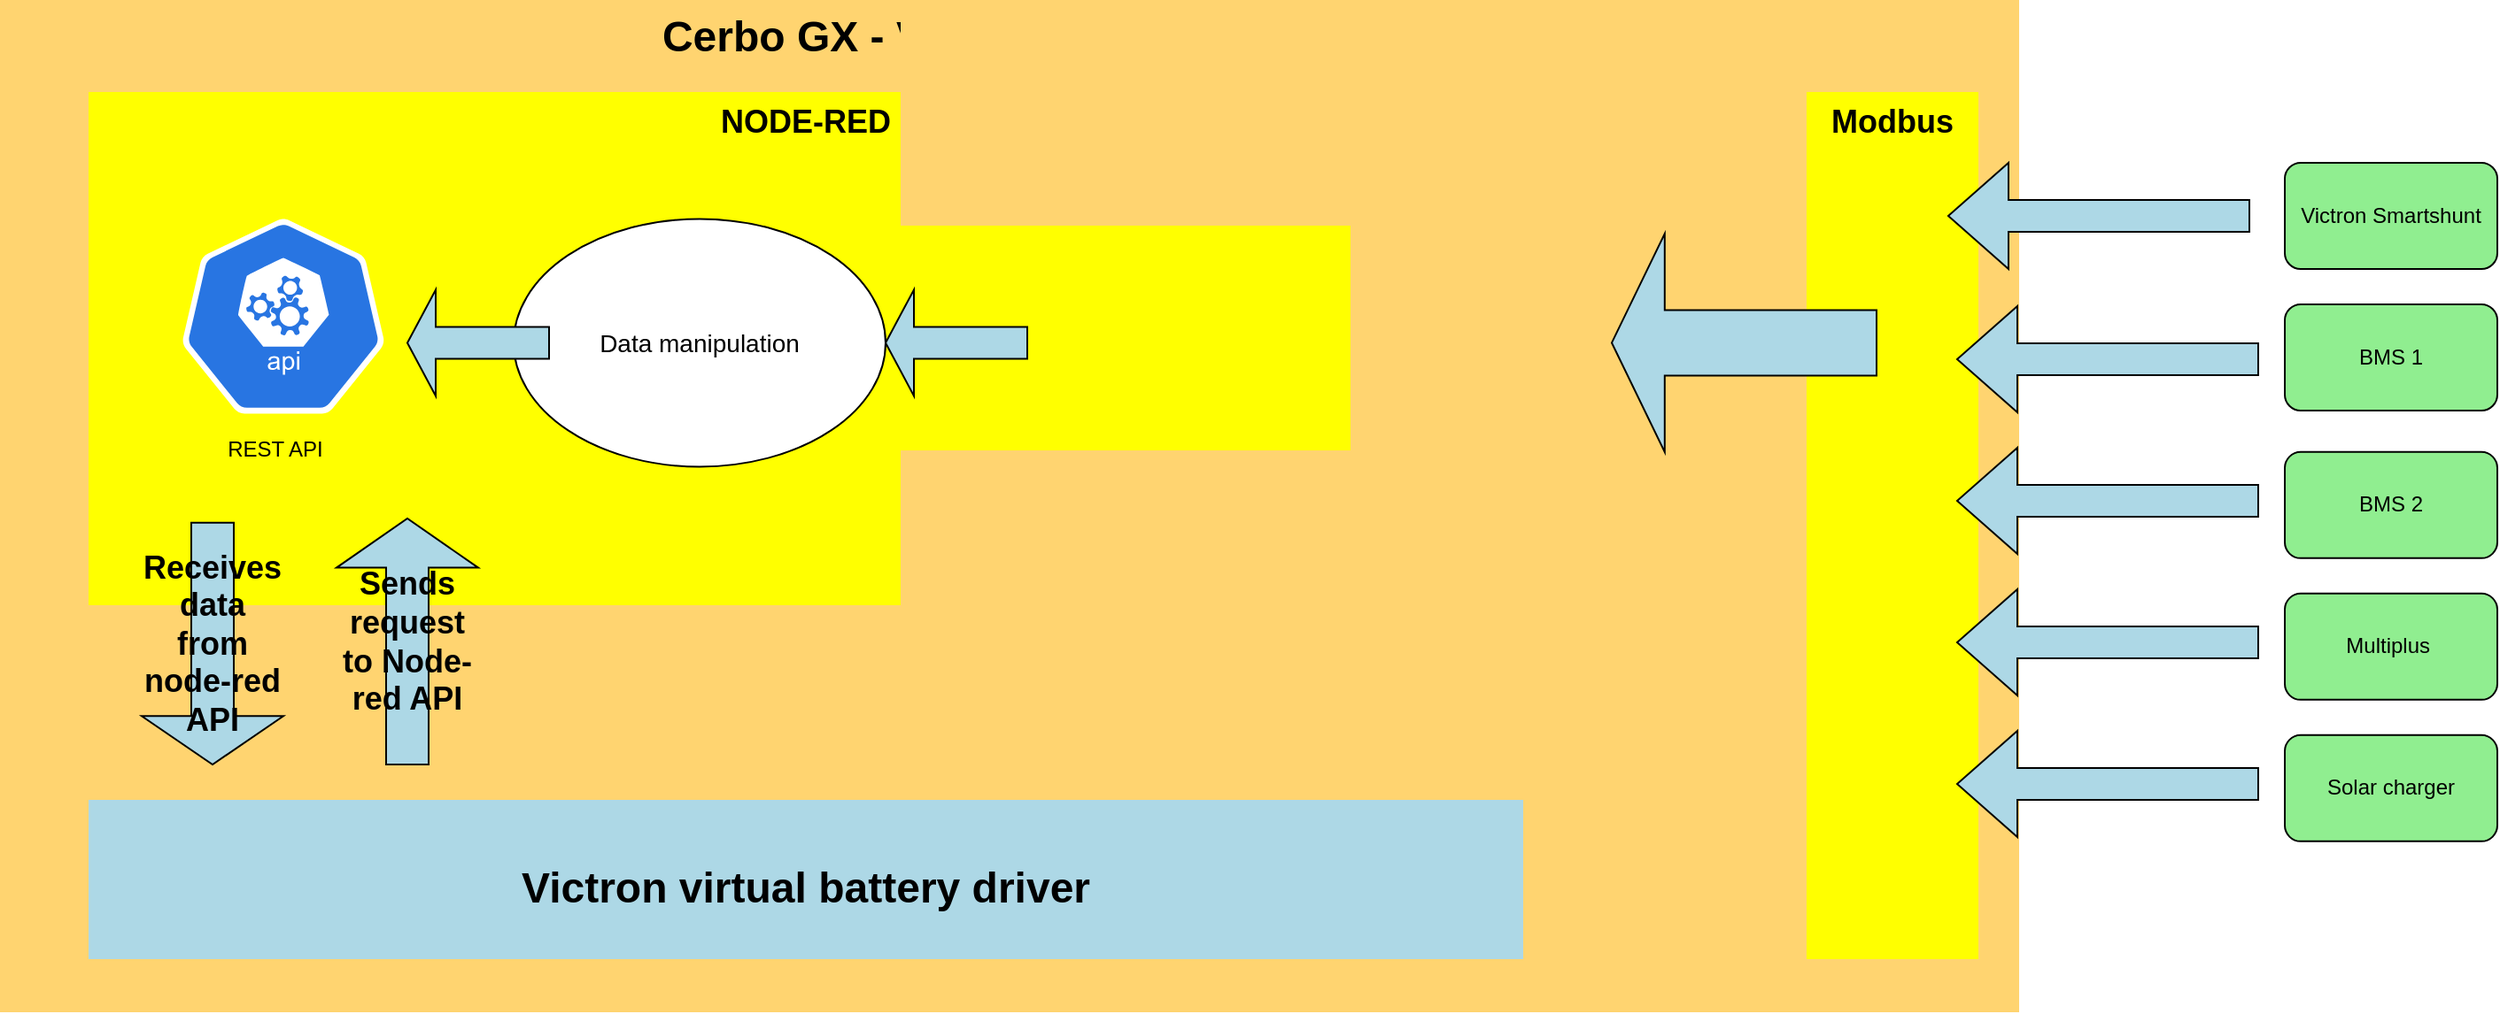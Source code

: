 <mxfile version="20.0.1" type="device"><diagram name="Page-1" id="e3a06f82-3646-2815-327d-82caf3d4e204"><mxGraphModel dx="3831.5" dy="1035" grid="1" gridSize="10" guides="1" tooltips="1" connect="1" arrows="1" fold="1" page="1" pageScale="1.5" pageWidth="1169" pageHeight="826" background="none" math="0" shadow="0"><root><mxCell id="0" style=";html=1;"/><mxCell id="1" style=";html=1;" parent="0"/><mxCell id="6a7d8f32e03d9370-57" value="&lt;font style=&quot;font-size: 24px;&quot;&gt;&lt;b&gt;Cerbo GX - Venus OS Large image&lt;/b&gt;&lt;/font&gt;" style="whiteSpace=wrap;html=1;fillColor=#FFD470;gradientColor=none;fontSize=14;strokeColor=none;verticalAlign=top;" parent="1" vertex="1"><mxGeometry x="-20" y="98" width="1140" height="572" as="geometry"/></mxCell><mxCell id="b4ZLZ5prfcN9Wpe3Iwp1-5" value="&lt;b&gt;&lt;font style=&quot;font-size: 18px;&quot;&gt;NODE-RED&lt;/font&gt;&lt;/b&gt;" style="whiteSpace=wrap;html=1;fillColor=yellow;gradientColor=none;fontSize=14;strokeColor=none;verticalAlign=top;" vertex="1" parent="1"><mxGeometry x="30" y="150" width="810" height="290" as="geometry"/></mxCell><mxCell id="b4ZLZ5prfcN9Wpe3Iwp1-6" value="" style="sketch=0;html=1;dashed=0;whitespace=wrap;fillColor=#2875E2;strokeColor=#ffffff;points=[[0.005,0.63,0],[0.1,0.2,0],[0.9,0.2,0],[0.5,0,0],[0.995,0.63,0],[0.72,0.99,0],[0.5,1,0],[0.28,0.99,0]];shape=mxgraph.kubernetes.icon;prIcon=api" vertex="1" parent="1"><mxGeometry x="80" y="221.72" width="120" height="110" as="geometry"/></mxCell><mxCell id="b4ZLZ5prfcN9Wpe3Iwp1-7" value="REST API" style="text;html=1;align=center;verticalAlign=middle;resizable=0;points=[];autosize=1;strokeColor=none;fillColor=none;" vertex="1" parent="1"><mxGeometry x="99.5" y="341.72" width="70" height="20" as="geometry"/></mxCell><mxCell id="b4ZLZ5prfcN9Wpe3Iwp1-8" value="&lt;font style=&quot;font-size: 18px;&quot;&gt;&lt;b&gt;Modbus&lt;/b&gt;&lt;/font&gt;" style="whiteSpace=wrap;html=1;fillColor=yellow;gradientColor=none;fontSize=14;strokeColor=none;verticalAlign=top;" vertex="1" parent="1"><mxGeometry x="1000" y="150" width="97" height="490" as="geometry"/></mxCell><mxCell id="b4ZLZ5prfcN9Wpe3Iwp1-9" value="" style="shape=image;verticalLabelPosition=bottom;labelBackgroundColor=default;verticalAlign=top;aspect=fixed;imageAspect=0;image=https://raw.githubusercontent.com/victronenergy/node-red-contrib-victron/master/documentation/images/node-palette.png;" vertex="1" parent="1"><mxGeometry x="560" y="190" width="340" height="213.15" as="geometry"/></mxCell><mxCell id="b4ZLZ5prfcN9Wpe3Iwp1-15" value="" style="shape=singleArrow;direction=west;whiteSpace=wrap;html=1;fillColor=lightblue" vertex="1" parent="1"><mxGeometry x="890" y="230" width="149.5" height="123.43" as="geometry"/></mxCell><mxCell id="b4ZLZ5prfcN9Wpe3Iwp1-18" value="Victron Smartshunt" style="rounded=1;whiteSpace=wrap;html=1;fillColor=lightgreen" vertex="1" parent="1"><mxGeometry x="1270" y="190" width="120" height="60" as="geometry"/></mxCell><mxCell id="b4ZLZ5prfcN9Wpe3Iwp1-19" value="BMS 1" style="rounded=1;whiteSpace=wrap;html=1;fillColor=lightgreen" vertex="1" parent="1"><mxGeometry x="1270" y="270" width="120" height="60" as="geometry"/></mxCell><mxCell id="b4ZLZ5prfcN9Wpe3Iwp1-20" value="BMS 2" style="rounded=1;whiteSpace=wrap;html=1;fillColor=lightgreen" vertex="1" parent="1"><mxGeometry x="1270" y="353.43" width="120" height="60" as="geometry"/></mxCell><mxCell id="b4ZLZ5prfcN9Wpe3Iwp1-21" value="&lt;b&gt;&lt;font style=&quot;font-size: 24px;&quot;&gt;&lt;br&gt;Victron virtual battery driver&lt;/font&gt;&lt;/b&gt;" style="whiteSpace=wrap;html=1;fillColor=lightblue;gradientColor=none;fontSize=14;strokeColor=none;verticalAlign=top;" vertex="1" parent="1"><mxGeometry x="30" y="550" width="810" height="90" as="geometry"/></mxCell><mxCell id="b4ZLZ5prfcN9Wpe3Iwp1-22" value="&lt;font style=&quot;font-size: 18px;&quot;&gt;&lt;b style=&quot;&quot;&gt;Sends request to Node-red API&lt;/b&gt;&lt;/font&gt;" style="shape=singleArrow;direction=north;whiteSpace=wrap;html=1;fillColor=lightblue" vertex="1" parent="1"><mxGeometry x="170" y="391" width="80" height="139" as="geometry"/></mxCell><mxCell id="b4ZLZ5prfcN9Wpe3Iwp1-23" value="" style="shape=singleArrow;direction=west;whiteSpace=wrap;html=1;fillColor=lightblue" vertex="1" parent="1"><mxGeometry x="1080" y="190" width="170" height="60" as="geometry"/></mxCell><mxCell id="b4ZLZ5prfcN9Wpe3Iwp1-24" value="" style="shape=singleArrow;direction=west;whiteSpace=wrap;html=1;fillColor=lightblue" vertex="1" parent="1"><mxGeometry x="1085" y="271" width="170" height="60" as="geometry"/></mxCell><mxCell id="b4ZLZ5prfcN9Wpe3Iwp1-25" value="" style="shape=singleArrow;direction=west;whiteSpace=wrap;html=1;fillColor=lightblue" vertex="1" parent="1"><mxGeometry x="1085" y="351" width="170" height="60" as="geometry"/></mxCell><mxCell id="b4ZLZ5prfcN9Wpe3Iwp1-26" value="Multiplus&amp;nbsp;" style="rounded=1;whiteSpace=wrap;html=1;fillColor=lightgreen" vertex="1" parent="1"><mxGeometry x="1270" y="433.43" width="120" height="60" as="geometry"/></mxCell><mxCell id="b4ZLZ5prfcN9Wpe3Iwp1-27" value="" style="shape=singleArrow;direction=west;whiteSpace=wrap;html=1;fillColor=lightblue" vertex="1" parent="1"><mxGeometry x="1085" y="431" width="170" height="60" as="geometry"/></mxCell><mxCell id="b4ZLZ5prfcN9Wpe3Iwp1-28" value="" style="shape=singleArrow;direction=west;whiteSpace=wrap;html=1;fillColor=lightblue" vertex="1" parent="1"><mxGeometry x="1085" y="511" width="170" height="60" as="geometry"/></mxCell><mxCell id="b4ZLZ5prfcN9Wpe3Iwp1-29" value="Solar charger" style="rounded=1;whiteSpace=wrap;html=1;fillColor=lightgreen" vertex="1" parent="1"><mxGeometry x="1270" y="513.43" width="120" height="60" as="geometry"/></mxCell><mxCell id="b4ZLZ5prfcN9Wpe3Iwp1-31" value="&lt;b&gt;&lt;font style=&quot;font-size: 18px;&quot;&gt;Receives data from node-red API&lt;/font&gt;&lt;/b&gt;" style="shape=singleArrow;direction=south;whiteSpace=wrap;html=1;fontSize=14;fillColor=lightblue" vertex="1" parent="1"><mxGeometry x="60" y="393.43" width="80" height="136.57" as="geometry"/></mxCell><mxCell id="b4ZLZ5prfcN9Wpe3Iwp1-32" value="Data manipulation" style="ellipse;whiteSpace=wrap;html=1;fontSize=14;" vertex="1" parent="1"><mxGeometry x="270" y="221.72" width="210" height="140" as="geometry"/></mxCell><mxCell id="b4ZLZ5prfcN9Wpe3Iwp1-33" value="" style="shape=singleArrow;direction=west;whiteSpace=wrap;html=1;fillColor=lightblue" vertex="1" parent="1"><mxGeometry x="480" y="261.72" width="80" height="60" as="geometry"/></mxCell><mxCell id="b4ZLZ5prfcN9Wpe3Iwp1-34" value="" style="shape=singleArrow;direction=west;whiteSpace=wrap;html=1;fillColor=lightblue" vertex="1" parent="1"><mxGeometry x="210" y="261.72" width="80" height="60" as="geometry"/></mxCell></root></mxGraphModel></diagram></mxfile>